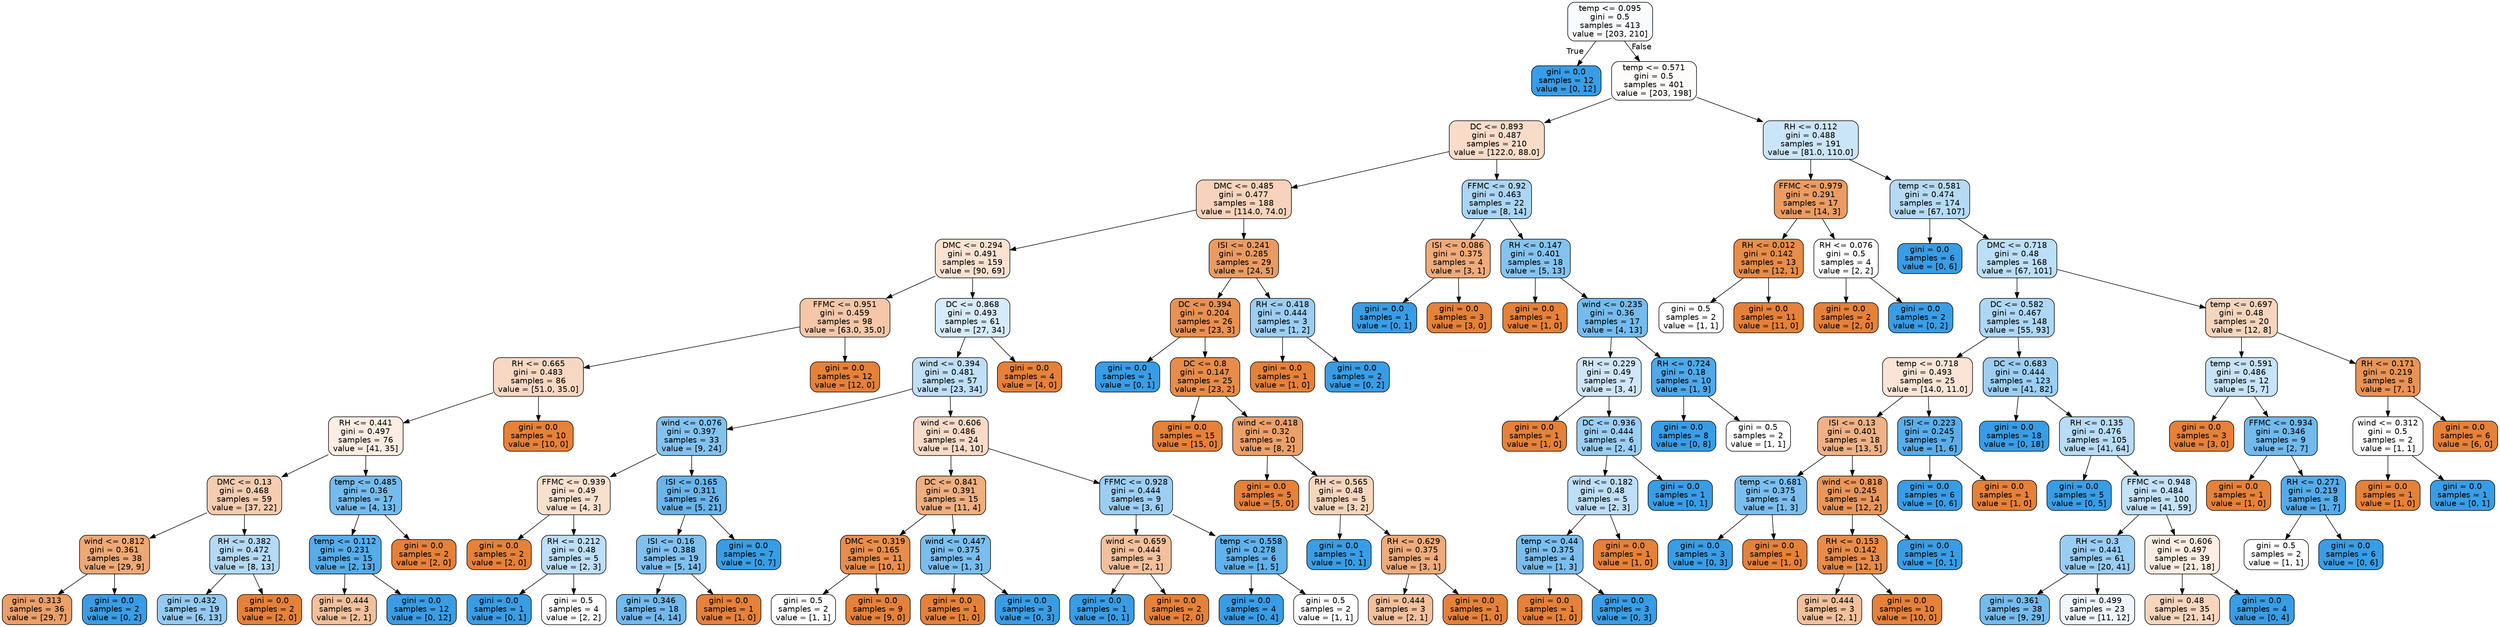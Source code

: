 digraph Tree {
node [shape=box, style="filled, rounded", color="black", fontname="helvetica"] ;
edge [fontname="helvetica"] ;
0 [label="temp <= 0.095\ngini = 0.5\nsamples = 413\nvalue = [203, 210]", fillcolor="#f8fcfe"] ;
1 [label="gini = 0.0\nsamples = 12\nvalue = [0, 12]", fillcolor="#399de5"] ;
0 -> 1 [labeldistance=2.5, labelangle=45, headlabel="True"] ;
2 [label="temp <= 0.571\ngini = 0.5\nsamples = 401\nvalue = [203, 198]", fillcolor="#fefcfa"] ;
0 -> 2 [labeldistance=2.5, labelangle=-45, headlabel="False"] ;
3 [label="DC <= 0.893\ngini = 0.487\nsamples = 210\nvalue = [122.0, 88.0]", fillcolor="#f8dcc8"] ;
2 -> 3 ;
4 [label="DMC <= 0.485\ngini = 0.477\nsamples = 188\nvalue = [114.0, 74.0]", fillcolor="#f6d3ba"] ;
3 -> 4 ;
5 [label="DMC <= 0.294\ngini = 0.491\nsamples = 159\nvalue = [90, 69]", fillcolor="#f9e2d1"] ;
4 -> 5 ;
6 [label="FFMC <= 0.951\ngini = 0.459\nsamples = 98\nvalue = [63.0, 35.0]", fillcolor="#f3c7a7"] ;
5 -> 6 ;
7 [label="RH <= 0.665\ngini = 0.483\nsamples = 86\nvalue = [51.0, 35.0]", fillcolor="#f7d7c1"] ;
6 -> 7 ;
8 [label="RH <= 0.441\ngini = 0.497\nsamples = 76\nvalue = [41, 35]", fillcolor="#fbede2"] ;
7 -> 8 ;
9 [label="DMC <= 0.13\ngini = 0.468\nsamples = 59\nvalue = [37, 22]", fillcolor="#f4ccaf"] ;
8 -> 9 ;
10 [label="wind <= 0.812\ngini = 0.361\nsamples = 38\nvalue = [29, 9]", fillcolor="#eda876"] ;
9 -> 10 ;
11 [label="gini = 0.313\nsamples = 36\nvalue = [29, 7]", fillcolor="#eb9f69"] ;
10 -> 11 ;
12 [label="gini = 0.0\nsamples = 2\nvalue = [0, 2]", fillcolor="#399de5"] ;
10 -> 12 ;
13 [label="RH <= 0.382\ngini = 0.472\nsamples = 21\nvalue = [8, 13]", fillcolor="#b3d9f5"] ;
9 -> 13 ;
14 [label="gini = 0.432\nsamples = 19\nvalue = [6, 13]", fillcolor="#94caf1"] ;
13 -> 14 ;
15 [label="gini = 0.0\nsamples = 2\nvalue = [2, 0]", fillcolor="#e58139"] ;
13 -> 15 ;
16 [label="temp <= 0.485\ngini = 0.36\nsamples = 17\nvalue = [4, 13]", fillcolor="#76bbed"] ;
8 -> 16 ;
17 [label="temp <= 0.112\ngini = 0.231\nsamples = 15\nvalue = [2, 13]", fillcolor="#57ace9"] ;
16 -> 17 ;
18 [label="gini = 0.444\nsamples = 3\nvalue = [2, 1]", fillcolor="#f2c09c"] ;
17 -> 18 ;
19 [label="gini = 0.0\nsamples = 12\nvalue = [0, 12]", fillcolor="#399de5"] ;
17 -> 19 ;
20 [label="gini = 0.0\nsamples = 2\nvalue = [2, 0]", fillcolor="#e58139"] ;
16 -> 20 ;
21 [label="gini = 0.0\nsamples = 10\nvalue = [10, 0]", fillcolor="#e58139"] ;
7 -> 21 ;
22 [label="gini = 0.0\nsamples = 12\nvalue = [12, 0]", fillcolor="#e58139"] ;
6 -> 22 ;
23 [label="DC <= 0.868\ngini = 0.493\nsamples = 61\nvalue = [27, 34]", fillcolor="#d6ebfa"] ;
5 -> 23 ;
24 [label="wind <= 0.394\ngini = 0.481\nsamples = 57\nvalue = [23, 34]", fillcolor="#bfdff7"] ;
23 -> 24 ;
25 [label="wind <= 0.076\ngini = 0.397\nsamples = 33\nvalue = [9, 24]", fillcolor="#83c2ef"] ;
24 -> 25 ;
26 [label="FFMC <= 0.939\ngini = 0.49\nsamples = 7\nvalue = [4, 3]", fillcolor="#f8e0ce"] ;
25 -> 26 ;
27 [label="gini = 0.0\nsamples = 2\nvalue = [2, 0]", fillcolor="#e58139"] ;
26 -> 27 ;
28 [label="RH <= 0.212\ngini = 0.48\nsamples = 5\nvalue = [2, 3]", fillcolor="#bddef6"] ;
26 -> 28 ;
29 [label="gini = 0.0\nsamples = 1\nvalue = [0, 1]", fillcolor="#399de5"] ;
28 -> 29 ;
30 [label="gini = 0.5\nsamples = 4\nvalue = [2, 2]", fillcolor="#ffffff"] ;
28 -> 30 ;
31 [label="ISI <= 0.165\ngini = 0.311\nsamples = 26\nvalue = [5, 21]", fillcolor="#68b4eb"] ;
25 -> 31 ;
32 [label="ISI <= 0.16\ngini = 0.388\nsamples = 19\nvalue = [5, 14]", fillcolor="#80c0ee"] ;
31 -> 32 ;
33 [label="gini = 0.346\nsamples = 18\nvalue = [4, 14]", fillcolor="#72b9ec"] ;
32 -> 33 ;
34 [label="gini = 0.0\nsamples = 1\nvalue = [1, 0]", fillcolor="#e58139"] ;
32 -> 34 ;
35 [label="gini = 0.0\nsamples = 7\nvalue = [0, 7]", fillcolor="#399de5"] ;
31 -> 35 ;
36 [label="wind <= 0.606\ngini = 0.486\nsamples = 24\nvalue = [14, 10]", fillcolor="#f8dbc6"] ;
24 -> 36 ;
37 [label="DC <= 0.841\ngini = 0.391\nsamples = 15\nvalue = [11, 4]", fillcolor="#eeaf81"] ;
36 -> 37 ;
38 [label="DMC <= 0.319\ngini = 0.165\nsamples = 11\nvalue = [10, 1]", fillcolor="#e88e4d"] ;
37 -> 38 ;
39 [label="gini = 0.5\nsamples = 2\nvalue = [1, 1]", fillcolor="#ffffff"] ;
38 -> 39 ;
40 [label="gini = 0.0\nsamples = 9\nvalue = [9, 0]", fillcolor="#e58139"] ;
38 -> 40 ;
41 [label="wind <= 0.447\ngini = 0.375\nsamples = 4\nvalue = [1, 3]", fillcolor="#7bbeee"] ;
37 -> 41 ;
42 [label="gini = 0.0\nsamples = 1\nvalue = [1, 0]", fillcolor="#e58139"] ;
41 -> 42 ;
43 [label="gini = 0.0\nsamples = 3\nvalue = [0, 3]", fillcolor="#399de5"] ;
41 -> 43 ;
44 [label="FFMC <= 0.928\ngini = 0.444\nsamples = 9\nvalue = [3, 6]", fillcolor="#9ccef2"] ;
36 -> 44 ;
45 [label="wind <= 0.659\ngini = 0.444\nsamples = 3\nvalue = [2, 1]", fillcolor="#f2c09c"] ;
44 -> 45 ;
46 [label="gini = 0.0\nsamples = 1\nvalue = [0, 1]", fillcolor="#399de5"] ;
45 -> 46 ;
47 [label="gini = 0.0\nsamples = 2\nvalue = [2, 0]", fillcolor="#e58139"] ;
45 -> 47 ;
48 [label="temp <= 0.558\ngini = 0.278\nsamples = 6\nvalue = [1, 5]", fillcolor="#61b1ea"] ;
44 -> 48 ;
49 [label="gini = 0.0\nsamples = 4\nvalue = [0, 4]", fillcolor="#399de5"] ;
48 -> 49 ;
50 [label="gini = 0.5\nsamples = 2\nvalue = [1, 1]", fillcolor="#ffffff"] ;
48 -> 50 ;
51 [label="gini = 0.0\nsamples = 4\nvalue = [4, 0]", fillcolor="#e58139"] ;
23 -> 51 ;
52 [label="ISI <= 0.241\ngini = 0.285\nsamples = 29\nvalue = [24, 5]", fillcolor="#ea9b62"] ;
4 -> 52 ;
53 [label="DC <= 0.394\ngini = 0.204\nsamples = 26\nvalue = [23, 3]", fillcolor="#e89153"] ;
52 -> 53 ;
54 [label="gini = 0.0\nsamples = 1\nvalue = [0, 1]", fillcolor="#399de5"] ;
53 -> 54 ;
55 [label="DC <= 0.8\ngini = 0.147\nsamples = 25\nvalue = [23, 2]", fillcolor="#e78c4a"] ;
53 -> 55 ;
56 [label="gini = 0.0\nsamples = 15\nvalue = [15, 0]", fillcolor="#e58139"] ;
55 -> 56 ;
57 [label="wind <= 0.418\ngini = 0.32\nsamples = 10\nvalue = [8, 2]", fillcolor="#eca06a"] ;
55 -> 57 ;
58 [label="gini = 0.0\nsamples = 5\nvalue = [5, 0]", fillcolor="#e58139"] ;
57 -> 58 ;
59 [label="RH <= 0.565\ngini = 0.48\nsamples = 5\nvalue = [3, 2]", fillcolor="#f6d5bd"] ;
57 -> 59 ;
60 [label="gini = 0.0\nsamples = 1\nvalue = [0, 1]", fillcolor="#399de5"] ;
59 -> 60 ;
61 [label="RH <= 0.629\ngini = 0.375\nsamples = 4\nvalue = [3, 1]", fillcolor="#eeab7b"] ;
59 -> 61 ;
62 [label="gini = 0.444\nsamples = 3\nvalue = [2, 1]", fillcolor="#f2c09c"] ;
61 -> 62 ;
63 [label="gini = 0.0\nsamples = 1\nvalue = [1, 0]", fillcolor="#e58139"] ;
61 -> 63 ;
64 [label="RH <= 0.418\ngini = 0.444\nsamples = 3\nvalue = [1, 2]", fillcolor="#9ccef2"] ;
52 -> 64 ;
65 [label="gini = 0.0\nsamples = 1\nvalue = [1, 0]", fillcolor="#e58139"] ;
64 -> 65 ;
66 [label="gini = 0.0\nsamples = 2\nvalue = [0, 2]", fillcolor="#399de5"] ;
64 -> 66 ;
67 [label="FFMC <= 0.92\ngini = 0.463\nsamples = 22\nvalue = [8, 14]", fillcolor="#aad5f4"] ;
3 -> 67 ;
68 [label="ISI <= 0.086\ngini = 0.375\nsamples = 4\nvalue = [3, 1]", fillcolor="#eeab7b"] ;
67 -> 68 ;
69 [label="gini = 0.0\nsamples = 1\nvalue = [0, 1]", fillcolor="#399de5"] ;
68 -> 69 ;
70 [label="gini = 0.0\nsamples = 3\nvalue = [3, 0]", fillcolor="#e58139"] ;
68 -> 70 ;
71 [label="RH <= 0.147\ngini = 0.401\nsamples = 18\nvalue = [5, 13]", fillcolor="#85c3ef"] ;
67 -> 71 ;
72 [label="gini = 0.0\nsamples = 1\nvalue = [1, 0]", fillcolor="#e58139"] ;
71 -> 72 ;
73 [label="wind <= 0.235\ngini = 0.36\nsamples = 17\nvalue = [4, 13]", fillcolor="#76bbed"] ;
71 -> 73 ;
74 [label="RH <= 0.229\ngini = 0.49\nsamples = 7\nvalue = [3, 4]", fillcolor="#cee6f8"] ;
73 -> 74 ;
75 [label="gini = 0.0\nsamples = 1\nvalue = [1, 0]", fillcolor="#e58139"] ;
74 -> 75 ;
76 [label="DC <= 0.936\ngini = 0.444\nsamples = 6\nvalue = [2, 4]", fillcolor="#9ccef2"] ;
74 -> 76 ;
77 [label="wind <= 0.182\ngini = 0.48\nsamples = 5\nvalue = [2, 3]", fillcolor="#bddef6"] ;
76 -> 77 ;
78 [label="temp <= 0.44\ngini = 0.375\nsamples = 4\nvalue = [1, 3]", fillcolor="#7bbeee"] ;
77 -> 78 ;
79 [label="gini = 0.0\nsamples = 1\nvalue = [1, 0]", fillcolor="#e58139"] ;
78 -> 79 ;
80 [label="gini = 0.0\nsamples = 3\nvalue = [0, 3]", fillcolor="#399de5"] ;
78 -> 80 ;
81 [label="gini = 0.0\nsamples = 1\nvalue = [1, 0]", fillcolor="#e58139"] ;
77 -> 81 ;
82 [label="gini = 0.0\nsamples = 1\nvalue = [0, 1]", fillcolor="#399de5"] ;
76 -> 82 ;
83 [label="RH <= 0.724\ngini = 0.18\nsamples = 10\nvalue = [1, 9]", fillcolor="#4fa8e8"] ;
73 -> 83 ;
84 [label="gini = 0.0\nsamples = 8\nvalue = [0, 8]", fillcolor="#399de5"] ;
83 -> 84 ;
85 [label="gini = 0.5\nsamples = 2\nvalue = [1, 1]", fillcolor="#ffffff"] ;
83 -> 85 ;
86 [label="RH <= 0.112\ngini = 0.488\nsamples = 191\nvalue = [81.0, 110.0]", fillcolor="#cbe5f8"] ;
2 -> 86 ;
87 [label="FFMC <= 0.979\ngini = 0.291\nsamples = 17\nvalue = [14, 3]", fillcolor="#eb9c63"] ;
86 -> 87 ;
88 [label="RH <= 0.012\ngini = 0.142\nsamples = 13\nvalue = [12, 1]", fillcolor="#e78c49"] ;
87 -> 88 ;
89 [label="gini = 0.5\nsamples = 2\nvalue = [1, 1]", fillcolor="#ffffff"] ;
88 -> 89 ;
90 [label="gini = 0.0\nsamples = 11\nvalue = [11, 0]", fillcolor="#e58139"] ;
88 -> 90 ;
91 [label="RH <= 0.076\ngini = 0.5\nsamples = 4\nvalue = [2, 2]", fillcolor="#ffffff"] ;
87 -> 91 ;
92 [label="gini = 0.0\nsamples = 2\nvalue = [2, 0]", fillcolor="#e58139"] ;
91 -> 92 ;
93 [label="gini = 0.0\nsamples = 2\nvalue = [0, 2]", fillcolor="#399de5"] ;
91 -> 93 ;
94 [label="temp <= 0.581\ngini = 0.474\nsamples = 174\nvalue = [67, 107]", fillcolor="#b5daf5"] ;
86 -> 94 ;
95 [label="gini = 0.0\nsamples = 6\nvalue = [0, 6]", fillcolor="#399de5"] ;
94 -> 95 ;
96 [label="DMC <= 0.718\ngini = 0.48\nsamples = 168\nvalue = [67, 101]", fillcolor="#bcdef6"] ;
94 -> 96 ;
97 [label="DC <= 0.582\ngini = 0.467\nsamples = 148\nvalue = [55, 93]", fillcolor="#aed7f4"] ;
96 -> 97 ;
98 [label="temp <= 0.718\ngini = 0.493\nsamples = 25\nvalue = [14.0, 11.0]", fillcolor="#f9e4d5"] ;
97 -> 98 ;
99 [label="ISI <= 0.13\ngini = 0.401\nsamples = 18\nvalue = [13, 5]", fillcolor="#efb185"] ;
98 -> 99 ;
100 [label="temp <= 0.681\ngini = 0.375\nsamples = 4\nvalue = [1, 3]", fillcolor="#7bbeee"] ;
99 -> 100 ;
101 [label="gini = 0.0\nsamples = 3\nvalue = [0, 3]", fillcolor="#399de5"] ;
100 -> 101 ;
102 [label="gini = 0.0\nsamples = 1\nvalue = [1, 0]", fillcolor="#e58139"] ;
100 -> 102 ;
103 [label="wind <= 0.818\ngini = 0.245\nsamples = 14\nvalue = [12, 2]", fillcolor="#e9965a"] ;
99 -> 103 ;
104 [label="RH <= 0.153\ngini = 0.142\nsamples = 13\nvalue = [12, 1]", fillcolor="#e78c49"] ;
103 -> 104 ;
105 [label="gini = 0.444\nsamples = 3\nvalue = [2, 1]", fillcolor="#f2c09c"] ;
104 -> 105 ;
106 [label="gini = 0.0\nsamples = 10\nvalue = [10, 0]", fillcolor="#e58139"] ;
104 -> 106 ;
107 [label="gini = 0.0\nsamples = 1\nvalue = [0, 1]", fillcolor="#399de5"] ;
103 -> 107 ;
108 [label="ISI <= 0.223\ngini = 0.245\nsamples = 7\nvalue = [1, 6]", fillcolor="#5aade9"] ;
98 -> 108 ;
109 [label="gini = 0.0\nsamples = 6\nvalue = [0, 6]", fillcolor="#399de5"] ;
108 -> 109 ;
110 [label="gini = 0.0\nsamples = 1\nvalue = [1, 0]", fillcolor="#e58139"] ;
108 -> 110 ;
111 [label="DC <= 0.683\ngini = 0.444\nsamples = 123\nvalue = [41, 82]", fillcolor="#9ccef2"] ;
97 -> 111 ;
112 [label="gini = 0.0\nsamples = 18\nvalue = [0, 18]", fillcolor="#399de5"] ;
111 -> 112 ;
113 [label="RH <= 0.135\ngini = 0.476\nsamples = 105\nvalue = [41, 64]", fillcolor="#b8dcf6"] ;
111 -> 113 ;
114 [label="gini = 0.0\nsamples = 5\nvalue = [0, 5]", fillcolor="#399de5"] ;
113 -> 114 ;
115 [label="FFMC <= 0.948\ngini = 0.484\nsamples = 100\nvalue = [41, 59]", fillcolor="#c3e1f7"] ;
113 -> 115 ;
116 [label="RH <= 0.3\ngini = 0.441\nsamples = 61\nvalue = [20, 41]", fillcolor="#9acdf2"] ;
115 -> 116 ;
117 [label="gini = 0.361\nsamples = 38\nvalue = [9, 29]", fillcolor="#76bbed"] ;
116 -> 117 ;
118 [label="gini = 0.499\nsamples = 23\nvalue = [11, 12]", fillcolor="#eff7fd"] ;
116 -> 118 ;
119 [label="wind <= 0.606\ngini = 0.497\nsamples = 39\nvalue = [21, 18]", fillcolor="#fbede3"] ;
115 -> 119 ;
120 [label="gini = 0.48\nsamples = 35\nvalue = [21, 14]", fillcolor="#f6d5bd"] ;
119 -> 120 ;
121 [label="gini = 0.0\nsamples = 4\nvalue = [0, 4]", fillcolor="#399de5"] ;
119 -> 121 ;
122 [label="temp <= 0.697\ngini = 0.48\nsamples = 20\nvalue = [12, 8]", fillcolor="#f6d5bd"] ;
96 -> 122 ;
123 [label="temp <= 0.591\ngini = 0.486\nsamples = 12\nvalue = [5, 7]", fillcolor="#c6e3f8"] ;
122 -> 123 ;
124 [label="gini = 0.0\nsamples = 3\nvalue = [3, 0]", fillcolor="#e58139"] ;
123 -> 124 ;
125 [label="FFMC <= 0.934\ngini = 0.346\nsamples = 9\nvalue = [2, 7]", fillcolor="#72b9ec"] ;
123 -> 125 ;
126 [label="gini = 0.0\nsamples = 1\nvalue = [1, 0]", fillcolor="#e58139"] ;
125 -> 126 ;
127 [label="RH <= 0.271\ngini = 0.219\nsamples = 8\nvalue = [1, 7]", fillcolor="#55abe9"] ;
125 -> 127 ;
128 [label="gini = 0.5\nsamples = 2\nvalue = [1, 1]", fillcolor="#ffffff"] ;
127 -> 128 ;
129 [label="gini = 0.0\nsamples = 6\nvalue = [0, 6]", fillcolor="#399de5"] ;
127 -> 129 ;
130 [label="RH <= 0.171\ngini = 0.219\nsamples = 8\nvalue = [7, 1]", fillcolor="#e99355"] ;
122 -> 130 ;
131 [label="wind <= 0.312\ngini = 0.5\nsamples = 2\nvalue = [1, 1]", fillcolor="#ffffff"] ;
130 -> 131 ;
132 [label="gini = 0.0\nsamples = 1\nvalue = [1, 0]", fillcolor="#e58139"] ;
131 -> 132 ;
133 [label="gini = 0.0\nsamples = 1\nvalue = [0, 1]", fillcolor="#399de5"] ;
131 -> 133 ;
134 [label="gini = 0.0\nsamples = 6\nvalue = [6, 0]", fillcolor="#e58139"] ;
130 -> 134 ;
}